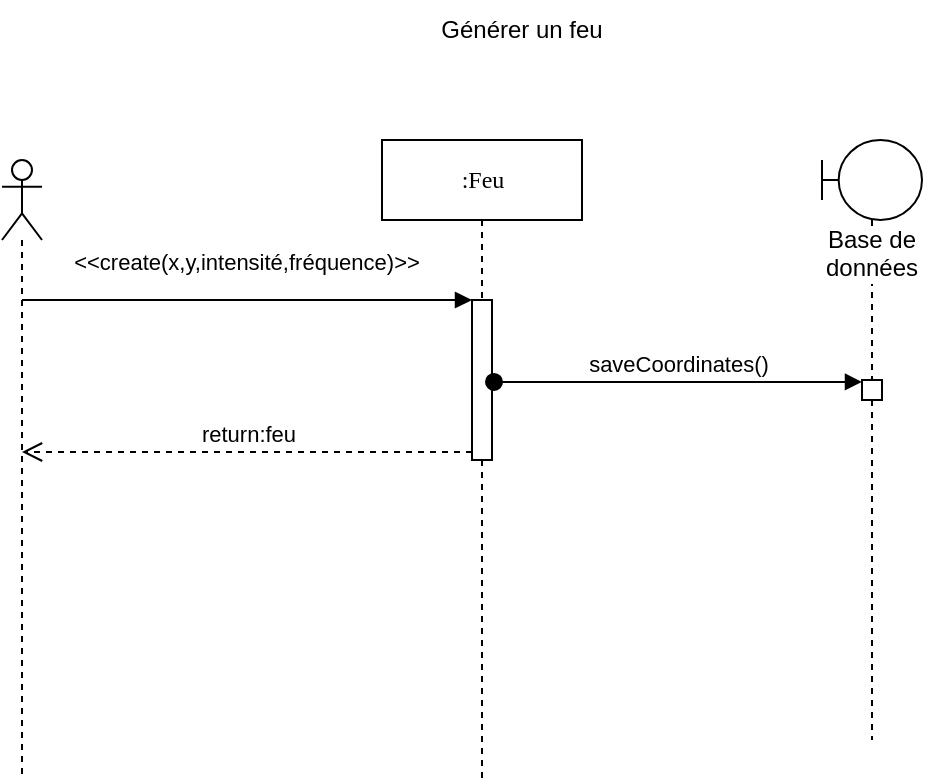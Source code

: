 <mxfile version="12.3.6" type="device" pages="1"><diagram name="Page-1" id="13e1069c-82ec-6db2-03f1-153e76fe0fe0"><mxGraphModel dx="868" dy="457" grid="1" gridSize="10" guides="1" tooltips="1" connect="1" arrows="1" fold="1" page="1" pageScale="1" pageWidth="1100" pageHeight="850" background="#ffffff" math="0" shadow="0"><root><mxCell id="0"/><mxCell id="1" parent="0"/><mxCell id="7baba1c4bc27f4b0-8" value=":Feu" style="html=1;points=[];perimeter=orthogonalPerimeter;shape=umlLifeline;participant=label;shadow=0;fontFamily=Verdana;fontSize=12;fontColor=#000000;align=center;strokeColor=#000000;strokeWidth=1;fillColor=#ffffff;recursiveResize=0;container=1;collapsible=0;" parent="1" vertex="1"><mxGeometry x="330" y="70" width="100" height="320" as="geometry"/></mxCell><mxCell id="k4Jhj-kdVfevdxZBElXo-18" value="" style="html=1;points=[];perimeter=orthogonalPerimeter;" vertex="1" parent="7baba1c4bc27f4b0-8"><mxGeometry x="45" y="80" width="10" height="80" as="geometry"/></mxCell><mxCell id="k4Jhj-kdVfevdxZBElXo-4" value="Générer un feu" style="text;html=1;strokeColor=none;fillColor=none;align=center;verticalAlign=middle;whiteSpace=wrap;rounded=0;" vertex="1" parent="1"><mxGeometry x="340" width="120" height="30" as="geometry"/></mxCell><mxCell id="k4Jhj-kdVfevdxZBElXo-10" value="" style="shape=umlLifeline;participant=umlActor;perimeter=lifelinePerimeter;whiteSpace=wrap;html=1;container=1;collapsible=0;recursiveResize=0;verticalAlign=top;spacingTop=36;labelBackgroundColor=#ffffff;outlineConnect=0;" vertex="1" parent="1"><mxGeometry x="140" y="80" width="20" height="310" as="geometry"/></mxCell><mxCell id="k4Jhj-kdVfevdxZBElXo-11" value="Base de données" style="shape=umlLifeline;participant=umlBoundary;perimeter=lifelinePerimeter;whiteSpace=wrap;html=1;container=1;collapsible=0;recursiveResize=0;verticalAlign=top;spacingTop=36;labelBackgroundColor=#ffffff;outlineConnect=0;" vertex="1" parent="1"><mxGeometry x="550" y="70" width="50" height="300" as="geometry"/></mxCell><mxCell id="k4Jhj-kdVfevdxZBElXo-13" value="" style="html=1;points=[];perimeter=orthogonalPerimeter;" vertex="1" parent="k4Jhj-kdVfevdxZBElXo-11"><mxGeometry x="20" y="120" width="10" height="10" as="geometry"/></mxCell><mxCell id="k4Jhj-kdVfevdxZBElXo-14" value="saveCoordinates()" style="html=1;verticalAlign=bottom;startArrow=oval;endArrow=block;startSize=8;exitX=1.1;exitY=0.073;exitDx=0;exitDy=0;exitPerimeter=0;" edge="1" target="k4Jhj-kdVfevdxZBElXo-13" parent="1"><mxGeometry relative="1" as="geometry"><mxPoint x="386" y="190.95" as="sourcePoint"/></mxGeometry></mxCell><mxCell id="k4Jhj-kdVfevdxZBElXo-19" value="&amp;lt;&amp;lt;create(x,y,intensité,fréquence)&amp;gt;&amp;gt;" style="html=1;verticalAlign=bottom;endArrow=block;entryX=0;entryY=0;" edge="1" target="k4Jhj-kdVfevdxZBElXo-18" parent="1" source="k4Jhj-kdVfevdxZBElXo-10"><mxGeometry x="-0.02" y="10" relative="1" as="geometry"><mxPoint x="305" y="210" as="sourcePoint"/><mxPoint x="1" as="offset"/></mxGeometry></mxCell><mxCell id="k4Jhj-kdVfevdxZBElXo-20" value="return:feu" style="html=1;verticalAlign=bottom;endArrow=open;dashed=1;endSize=8;exitX=0;exitY=0.95;" edge="1" source="k4Jhj-kdVfevdxZBElXo-18" parent="1" target="k4Jhj-kdVfevdxZBElXo-10"><mxGeometry relative="1" as="geometry"><mxPoint x="305" y="286" as="targetPoint"/></mxGeometry></mxCell></root></mxGraphModel></diagram></mxfile>